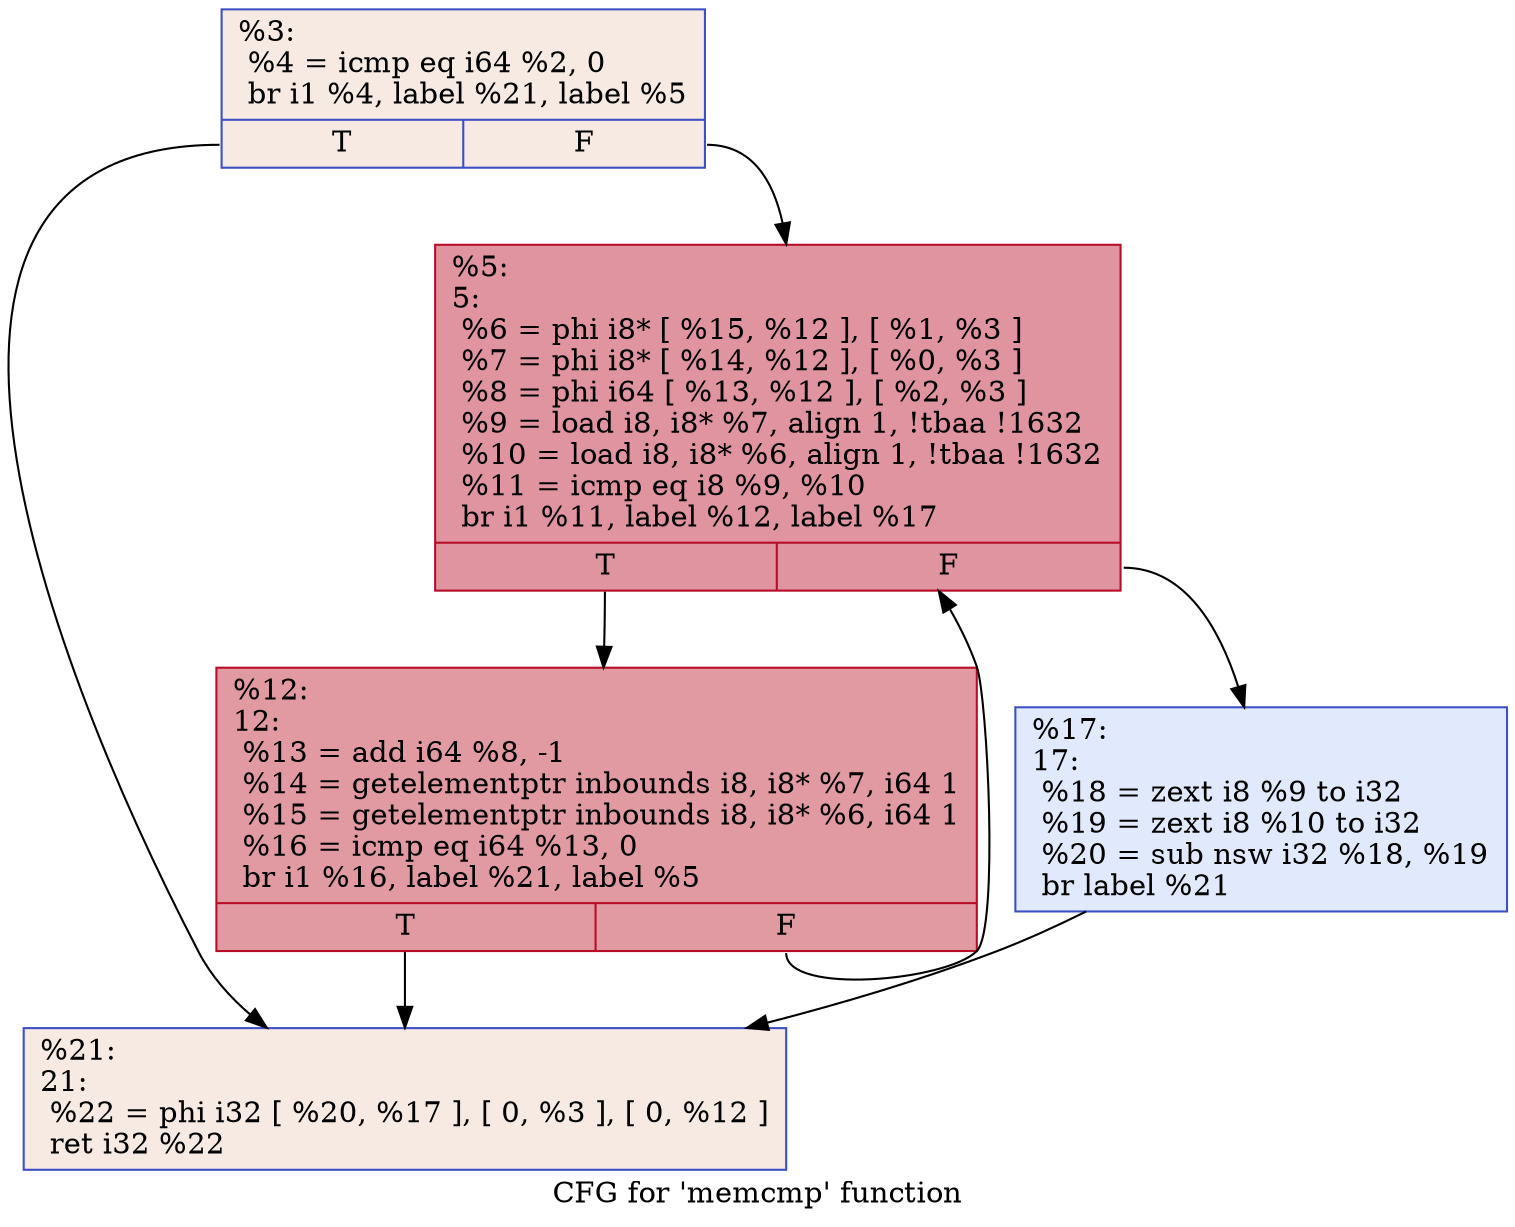 digraph "CFG for 'memcmp' function" {
	label="CFG for 'memcmp' function";

	Node0x18a82e0 [shape=record,color="#3d50c3ff", style=filled, fillcolor="#eed0c070",label="{%3:\l  %4 = icmp eq i64 %2, 0\l  br i1 %4, label %21, label %5\l|{<s0>T|<s1>F}}"];
	Node0x18a82e0:s0 -> Node0x18a84a0;
	Node0x18a82e0:s1 -> Node0x18a83b0;
	Node0x18a83b0 [shape=record,color="#b70d28ff", style=filled, fillcolor="#b70d2870",label="{%5:\l5:                                                \l  %6 = phi i8* [ %15, %12 ], [ %1, %3 ]\l  %7 = phi i8* [ %14, %12 ], [ %0, %3 ]\l  %8 = phi i64 [ %13, %12 ], [ %2, %3 ]\l  %9 = load i8, i8* %7, align 1, !tbaa !1632\l  %10 = load i8, i8* %6, align 1, !tbaa !1632\l  %11 = icmp eq i8 %9, %10\l  br i1 %11, label %12, label %17\l|{<s0>T|<s1>F}}"];
	Node0x18a83b0:s0 -> Node0x18a8400;
	Node0x18a83b0:s1 -> Node0x18a8450;
	Node0x18a8400 [shape=record,color="#b70d28ff", style=filled, fillcolor="#bb1b2c70",label="{%12:\l12:                                               \l  %13 = add i64 %8, -1\l  %14 = getelementptr inbounds i8, i8* %7, i64 1\l  %15 = getelementptr inbounds i8, i8* %6, i64 1\l  %16 = icmp eq i64 %13, 0\l  br i1 %16, label %21, label %5\l|{<s0>T|<s1>F}}"];
	Node0x18a8400:s0 -> Node0x18a84a0;
	Node0x18a8400:s1 -> Node0x18a83b0;
	Node0x18a8450 [shape=record,color="#3d50c3ff", style=filled, fillcolor="#b9d0f970",label="{%17:\l17:                                               \l  %18 = zext i8 %9 to i32\l  %19 = zext i8 %10 to i32\l  %20 = sub nsw i32 %18, %19\l  br label %21\l}"];
	Node0x18a8450 -> Node0x18a84a0;
	Node0x18a84a0 [shape=record,color="#3d50c3ff", style=filled, fillcolor="#eed0c070",label="{%21:\l21:                                               \l  %22 = phi i32 [ %20, %17 ], [ 0, %3 ], [ 0, %12 ]\l  ret i32 %22\l}"];
}
